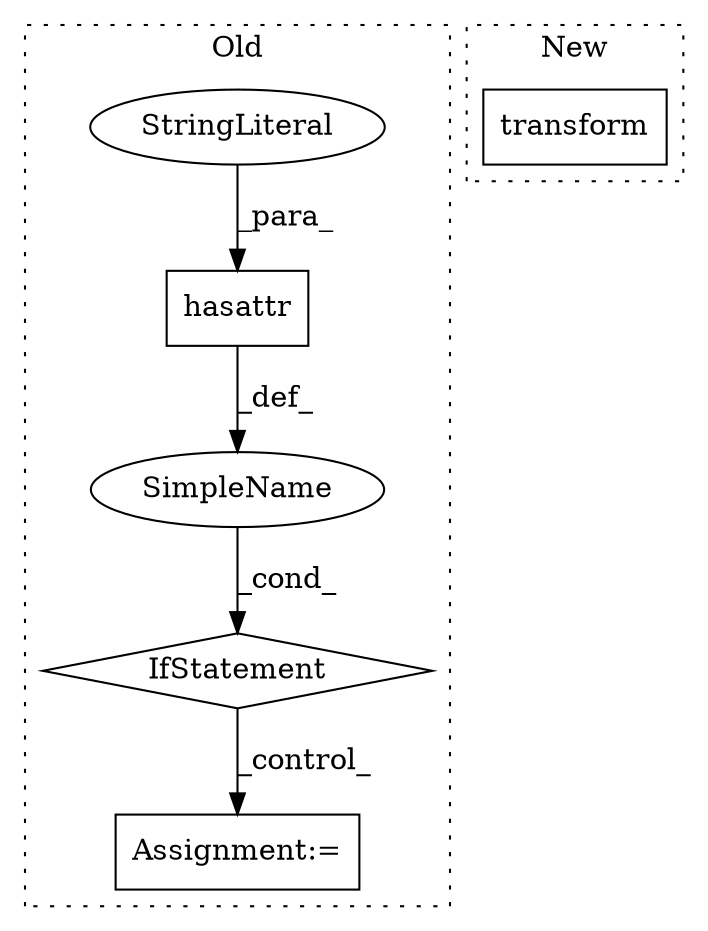 digraph G {
subgraph cluster0 {
1 [label="hasattr" a="32" s="28526,28571" l="8,1" shape="box"];
3 [label="IfStatement" a="25" s="28522,28572" l="4,2" shape="diamond"];
4 [label="StringLiteral" a="45" s="28539" l="32" shape="ellipse"];
5 [label="Assignment:=" a="7" s="28931" l="1" shape="box"];
6 [label="SimpleName" a="42" s="" l="" shape="ellipse"];
label = "Old";
style="dotted";
}
subgraph cluster1 {
2 [label="transform" a="32" s="28464,28482" l="10,1" shape="box"];
label = "New";
style="dotted";
}
1 -> 6 [label="_def_"];
3 -> 5 [label="_control_"];
4 -> 1 [label="_para_"];
6 -> 3 [label="_cond_"];
}